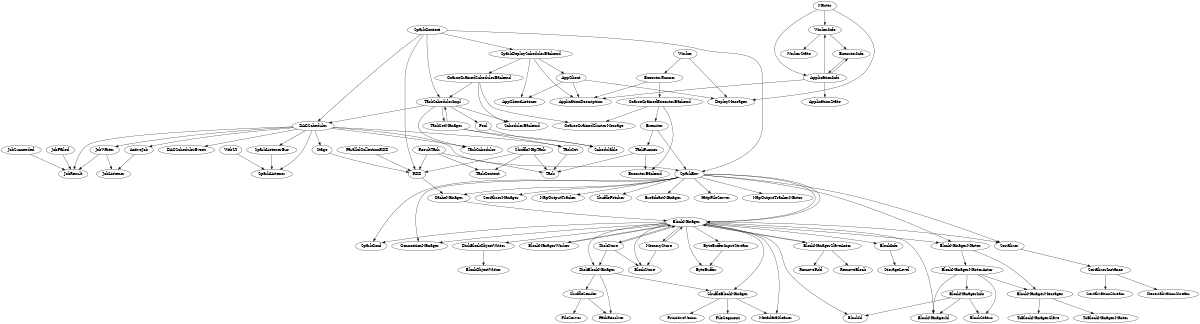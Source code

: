 digraph G {
  // spark-0.9.0-incubating
  size = "8, 15";
  ranksep=.75;
  //StorageLevel -> Externalizable;
  BlockInfo -> StorageLevel;
  BlockManager -> BlockInfo;
  BlockManager -> ShuffleBlockManager;
  BlockManager -> DiskBlockManager;
  DiskBlockManager -> ShuffleBlockManager;
  BlockManager -> MemoryStore;
  BlockManager -> DiskStore;
  BlockManager -> BlockStore;
  BlockManager -> ConnectionManager;
  BlockManager -> BlockManagerSlaveActor;
  BlockManager -> MetadataCleaner;
  BlockManager -> Serializer;
  BlockManager -> SparkConf;
  BlockManager -> BlockId;
  BlockManager -> BlockManagerId;
  BlockManager -> BlockManagerMaster;
  MemoryStore -> BlockStore;
  BlockManager -> ByteBufferInputStream;
  ByteBufferInputStream -> ByteBuffer;
  BlockManager -> ByteBuffer;
  Serializer -> SerializerInstance;
  SerializerInstance -> SerializationStream;
  SerializerInstance -> DeserializationStream;
  MemoryStore -> BlockManager;
  DiskStore -> BlockManager;
  DiskStore -> DiskBlockManager;
  DiskStore -> BlockStore;
  ShuffleBlockManager -> MetadataCleaner;
  ShuffleBlockManager -> PrimitiveVector;
  ShuffleBlockManager -> FileSegment;
  DiskBlockManager -> PathResolver;
  DiskBlockManager -> ShuffleSender;
  ShuffleSender -> PathResolver;
  ShuffleSender -> FileServer;
  BlockManager -> BlockManagerWorker;
  BlockManagerWorker -> BlockManager;
  BlockManager -> DiskBlockObjectWriter;
  DiskBlockObjectWriter -> BlockObjectWriter;
  BlockManagerSlaveActor -> BlockManager;
  SparkEnv -> BlockManagerMaster;
  BlockManagerMaster -> BlockManagerMasterActor;
  BlockManagerMessages -> ToBlockManagerSlave;
  //ToBlockManagerSlave -> RemoveBlock;
  //ToBlockManagerSlave -> RemoveRdd;
  BlockManagerMessages -> ToBlockManagerMaster;
  //ToBlockManagerMaster -> RegisterBlockManager;
  //ToBlockManagerMaster -> HeartBeat;
  //ToBlockManagerMaster -> UpdateBlockInfo;
  //ToBlockManagerMaster -> GetLocations;
  //ToBlockManagerMaster -> GetLocationsMultipleBlockIds;
  //ToBlockManagerMaster -> GetPeers;
  //ToBlockManagerMaster -> RemoveExecutor;
  //ToBlockManagerMaster -> StopBlockManagerMaster;
  //ToBlockManagerMaster -> GetMemoryStatus;
  //ToBlockManagerMaster -> ExpireDeadHosts;
  //ToBlockManagerMaster -> GetStorageStatus;
  BlockManagerMaster -> BlockManagerMessages;
  BlockManagerMasterActor -> BlockManagerId;
  BlockManagerMasterActor -> BlockManagerMessages;
  BlockManagerMasterActor -> BlockStatus;
  BlockManagerMasterActor -> BlockManagerInfo;
  BlockManagerInfo -> BlockManagerId;
  BlockManagerInfo -> BlockStatus;
  BlockManagerInfo -> BlockId;
  SparkEnv -> BlockManager;
  //NetworkReceiver -> SparkEnv;
  //NetworkReceiver -> BlockManager;
  CacheManager -> BlockManager;
  SparkEnv -> CacheManager;
  SparkEnv -> SerializerManager;
  SparkEnv -> Serializer;
  SparkEnv -> MapOutputTracker;
  SparkEnv -> ShuffleFetcher;
  SparkEnv -> BroadcastManager;
  SparkEnv -> ConnectionManager;
  SparkEnv -> HttpFileServer;
  //SparkEnv -> MetricsSystem;
  SparkEnv -> SparkConf;
  Worker -> ExecutorRunner;
  ExecutorRunner -> ApplicationDescription;
  ExecutorRunner -> CoarseGrainedExecutorBackend;
  CoarseGrainedExecutorBackend -> Executor;
  Executor -> SparkEnv;
  //RDD -> SparkEnv;
  RDD -> CacheManager;
  SparkEnv -> BlockManager;
  Executor -> TaskRunner;
  TaskRunner -> Task;
  ShuffleMapTask -> Task;
  ResultTask -> Task;
  //ShuffleMapTask -> Externalizable;
  //ResultTask -> Externalizable;
  Master -> WorkerInfo;
  Master -> ApplicationInfo;
  WorkerInfo -> ExecutorInfo;
  WorkerInfo -> WorkerState;
  ExecutorInfo -> ApplicationInfo;
  ApplicationInfo -> ApplicationDescription;
  ApplicationInfo -> ExecutorInfo;
  ApplicationInfo -> WorkerInfo;
  ApplicationInfo -> ApplicationState;
  //Master -> MetricsSystem;
  SparkContext -> SparkEnv;
  SparkContext -> DAGScheduler;
  //Source -> MetricRegistry;
  //DAGSchedulerSource -> Source;
  //DAGSchedulerSource -> MetricRegistry;
  SparkContext -> RDD;
  ParallelCollectionRDD -> RDD;
  DAGScheduler -> JobWaiter;
  JobWaiter -> JobListener;
  JobWaiter -> JobResult;
  JobSucceeded -> JobResult;
  JobFailed -> JobResult;
  DAGScheduler -> DAGSchedulerEvent;
  //JobSubmitted -> DAGSchedulerEvent;
  //JobCancelled -> DAGSchedulerEvent;
  //JobGroupCancelled -> DAGSchedulerEvent;
  //AllJobsCancelled -> DAGSchedulerEvent;
  //BeginEvent -> DAGSchedulerEvent;
  //GettingResultEvent -> DAGSchedulerEvent;
  //CompletionEvent -> DAGSchedulerEvent;
  //ExecutorGained -> DAGSchedulerEvent;
  //ExecutorLost -> DAGSchedulerEvent;
  //TaskSetFailed -> DAGSchedulerEvent;
  //ResubmitFailedStages -> DAGSchedulerEvent;
  //StopDAGScheduler -> DAGSchedulerEvent;
  DAGScheduler -> SparkListener;
  WebUI -> SparkListener;
  DAGScheduler -> SparkListenerBus;
  SparkListenerBus -> SparkListener;
  DAGScheduler -> TaskScheduler;
  //DAGScheduler -> MapOutputTrackerMaster;
  //DAGScheduler -> BlockManagerMaster;
  DAGScheduler -> SparkEnv;
  SparkEnv -> MapOutputTrackerMaster;
  TaskSchedulerImpl -> TaskScheduler;
  DAGScheduler -> ActiveJob;
  DAGScheduler -> Stage;
  Stage -> RDD;
  DAGScheduler -> TaskSet;
  TaskSet -> Task;
  TaskSchedulerImpl -> TaskSetManager;
  TaskSetManager -> Schedulable;
  SparkContext -> TaskSchedulerImpl;
  SparkContext -> SparkDeploySchedulerBackend;
  SparkDeploySchedulerBackend -> CoarseGrainedSchedulerBackend;
  CoarseGrainedSchedulerBackend -> SchedulerBackend;
  TaskSchedulerImpl -> SchedulerBackend;
  SparkDeploySchedulerBackend -> ApplicationDescription;
  SparkDeploySchedulerBackend -> AppClient;
  AppClient -> ApplicationDescription;
  AppClient -> AppClientListener;
  //AppClient -> Master;
  //RemoveBlock -> ToBlockManagerSlave;
  //RemoveRdd -> ToBlockManagerSlave;
  //HeartBeat -> ToBlockManagerMaster;
  //UpdateBlockInfo -> ToBlockManagerMaster;
  //GetLocations -> ToBlockManagerMaster;
  //GetLocationsMultipleBlockIds -> ToBlockManagerMaster;
  //GetPeers -> ToBlockManagerMaster;
  //RemoveExecutor_1 -> ToBlockManagerMaster;
  //StopBlockManagerMaster -> ToBlockManagerMaster;
  //GetMemoryStatus -> ToBlockManagerMaster;
  //ExpireDeadHosts -> ToBlockManagerMaster;
  //GetStorageStatus -> ToBlockManagerMaster;
  //RegisterBlockManager -> ToBlockManagerMaster;
  CoarseGrainedSchedulerBackend -> TaskSchedulerImpl;
  BlockManagerSlaveActor -> RemoveBlock;
  BlockManagerSlaveActor -> RemoveRdd;
  CoarseGrainedSchedulerBackend -> CoarseGrainedClusterMessage;
  CoarseGrainedExecutorBackend -> CoarseGrainedClusterMessage;
  //LaunchTask -> CoarseGrainedClusterMessage;
  //KillTask -> CoarseGrainedClusterMessage;
  //RegisteredExecutor -> CoarseGrainedClusterMessage;
  //RegisterExecutorFailed -> CoarseGrainedClusterMessage;
  //RegisterExecutor -> CoarseGrainedClusterMessage;
  //StatusUpdate -> CoarseGrainedClusterMessage;
  //ReviveOffers -> CoarseGrainedClusterMessage;
  //StopDriver -> CoarseGrainedClusterMessage;
  //StopExecutor -> CoarseGrainedClusterMessage;
  //StopExecutors -> CoarseGrainedClusterMessage;
  //RemoveExecutor_2 -> CoarseGrainedClusterMessage;
  CoarseGrainedExecutorBackend -> ExecutorBackend;
  TaskRunner -> ExecutorBackend;
  Master -> DeployMessages;
  Worker -> DeployMessages;
  AppClient -> DeployMessages;
  SparkDeploySchedulerBackend -> AppClientListener;
  TaskSchedulerImpl -> DAGScheduler;
  TaskSchedulerImpl -> Pool;
  Pool -> Schedulable;
  DAGScheduler -> JobResult;
  ShuffleMapTask -> RDD;
  ShuffleMapTask -> TaskContext;
  ResultTask -> RDD;
  ResultTask -> TaskContext;
  ActiveJob -> JobListener;
  TaskSetManager -> TaskSchedulerImpl;
  TaskSetManager -> TaskSet;
}
